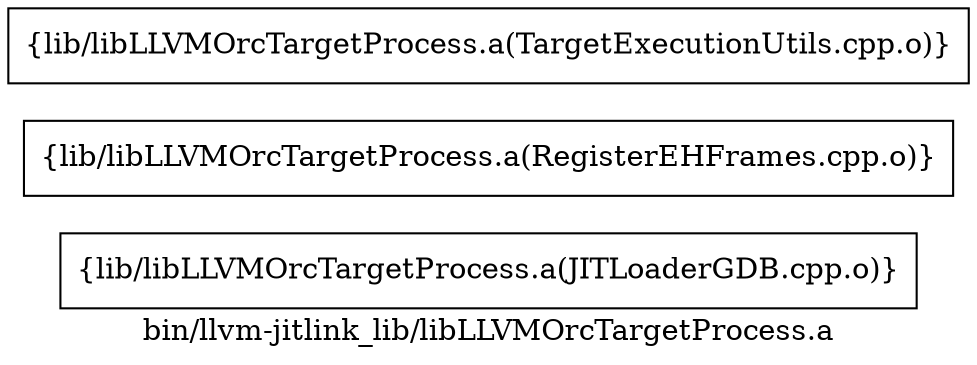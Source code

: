 digraph "bin/llvm-jitlink_lib/libLLVMOrcTargetProcess.a" {
	label="bin/llvm-jitlink_lib/libLLVMOrcTargetProcess.a";
	rankdir=LR;

	Node0x5559f7070258 [shape=record,shape=box,group=0,label="{lib/libLLVMOrcTargetProcess.a(JITLoaderGDB.cpp.o)}"];
	Node0x5559f706ca68 [shape=record,shape=box,group=0,label="{lib/libLLVMOrcTargetProcess.a(RegisterEHFrames.cpp.o)}"];
	Node0x5559f706c478 [shape=record,shape=box,group=0,label="{lib/libLLVMOrcTargetProcess.a(TargetExecutionUtils.cpp.o)}"];
}
